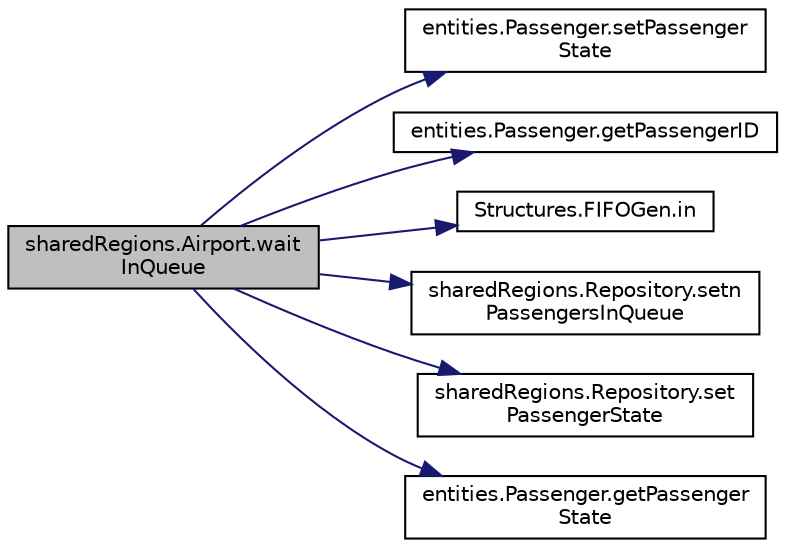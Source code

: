 digraph "sharedRegions.Airport.waitInQueue"
{
  edge [fontname="Helvetica",fontsize="10",labelfontname="Helvetica",labelfontsize="10"];
  node [fontname="Helvetica",fontsize="10",shape=record];
  rankdir="LR";
  Node39 [label="sharedRegions.Airport.wait\lInQueue",height=0.2,width=0.4,color="black", fillcolor="grey75", style="filled", fontcolor="black"];
  Node39 -> Node40 [color="midnightblue",fontsize="10",style="solid"];
  Node40 [label="entities.Passenger.setPassenger\lState",height=0.2,width=0.4,color="black", fillcolor="white", style="filled",URL="$classentities_1_1_passenger.html#a15abb0fe38c3f003d4a7257e8736a562"];
  Node39 -> Node41 [color="midnightblue",fontsize="10",style="solid"];
  Node41 [label="entities.Passenger.getPassengerID",height=0.2,width=0.4,color="black", fillcolor="white", style="filled",URL="$classentities_1_1_passenger.html#a02039d310b9abd8d76438f86c4dd071f"];
  Node39 -> Node42 [color="midnightblue",fontsize="10",style="solid"];
  Node42 [label="Structures.FIFOGen.in",height=0.2,width=0.4,color="black", fillcolor="white", style="filled",URL="$class_structures_1_1_f_i_f_o_gen.html#a8ec114330d8c542df57d58886ecb2196"];
  Node39 -> Node43 [color="midnightblue",fontsize="10",style="solid"];
  Node43 [label="sharedRegions.Repository.setn\lPassengersInQueue",height=0.2,width=0.4,color="black", fillcolor="white", style="filled",URL="$classshared_regions_1_1_repository.html#afcbe0092a2ca34a1f8c13cd4d37a7bde"];
  Node39 -> Node44 [color="midnightblue",fontsize="10",style="solid"];
  Node44 [label="sharedRegions.Repository.set\lPassengerState",height=0.2,width=0.4,color="black", fillcolor="white", style="filled",URL="$classshared_regions_1_1_repository.html#a112f179c04b8e8c76afd4150f105315d"];
  Node39 -> Node45 [color="midnightblue",fontsize="10",style="solid"];
  Node45 [label="entities.Passenger.getPassenger\lState",height=0.2,width=0.4,color="black", fillcolor="white", style="filled",URL="$classentities_1_1_passenger.html#af9b423b481bf216dfe8fe019919e74fe"];
}
